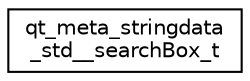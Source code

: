 digraph "Graphical Class Hierarchy"
{
  edge [fontname="Helvetica",fontsize="10",labelfontname="Helvetica",labelfontsize="10"];
  node [fontname="Helvetica",fontsize="10",shape=record];
  rankdir="LR";
  Node0 [label="qt_meta_stringdata\l_std__searchBox_t",height=0.2,width=0.4,color="black", fillcolor="white", style="filled",URL="$structqt__meta__stringdata__std____searchBox__t.html"];
}
